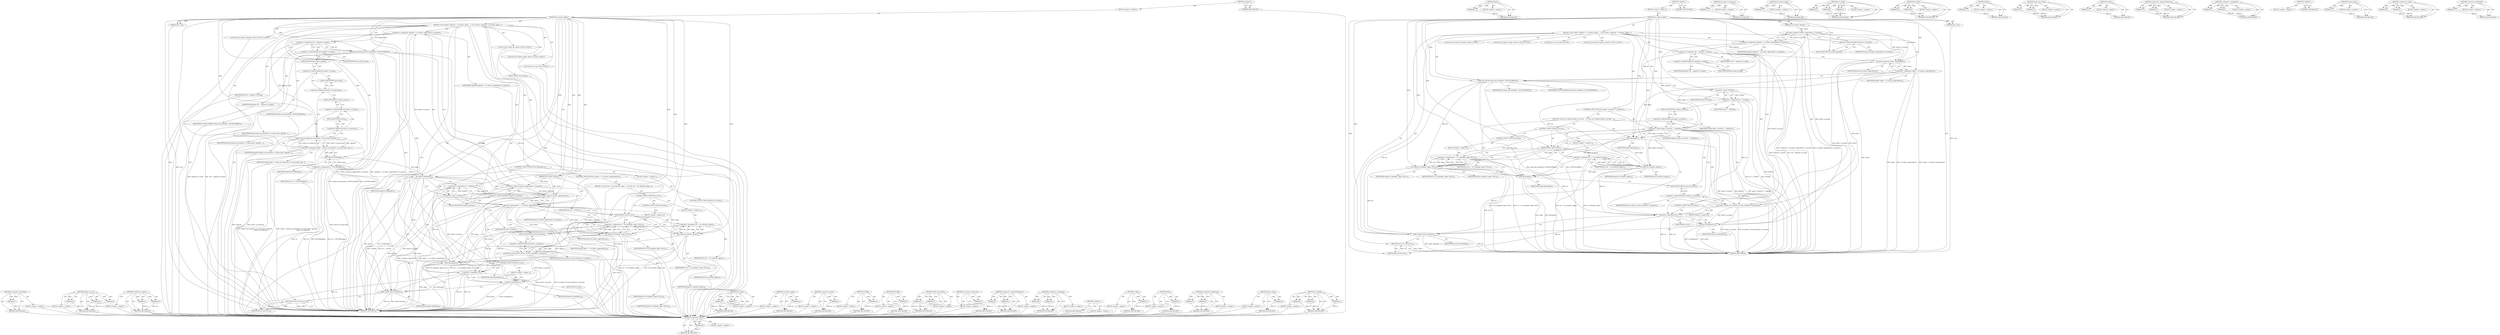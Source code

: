 digraph "vfs_unlink" {
vulnerable_121 [label=<(METHOD,&lt;operator&gt;.minus)>];
vulnerable_122 [label=<(PARAM,p1)>];
vulnerable_123 [label=<(BLOCK,&lt;empty&gt;,&lt;empty&gt;)>];
vulnerable_124 [label=<(METHOD_RETURN,ANY)>];
vulnerable_145 [label=<(METHOD,dput)>];
vulnerable_146 [label=<(PARAM,p1)>];
vulnerable_147 [label=<(BLOCK,&lt;empty&gt;,&lt;empty&gt;)>];
vulnerable_148 [label=<(METHOD_RETURN,ANY)>];
vulnerable_6 [label=<(METHOD,&lt;global&gt;)<SUB>1</SUB>>];
vulnerable_7 [label=<(BLOCK,&lt;empty&gt;,&lt;empty&gt;)<SUB>1</SUB>>];
vulnerable_8 [label=<(METHOD,ovl_remove_upper)<SUB>1</SUB>>];
vulnerable_9 [label=<(PARAM,struct dentry *dentry)<SUB>1</SUB>>];
vulnerable_10 [label=<(PARAM,bool is_dir)<SUB>1</SUB>>];
vulnerable_11 [label=<(BLOCK,{
 	struct dentry *upperdir = ovl_dentry_upper(...,{
 	struct dentry *upperdir = ovl_dentry_upper(...)<SUB>2</SUB>>];
vulnerable_12 [label="<(LOCAL,struct dentry* upperdir: dentry*)<SUB>3</SUB>>"];
vulnerable_13 [label=<(&lt;operator&gt;.assignment,*upperdir = ovl_dentry_upper(dentry-&gt;d_parent))<SUB>3</SUB>>];
vulnerable_14 [label=<(IDENTIFIER,upperdir,*upperdir = ovl_dentry_upper(dentry-&gt;d_parent))<SUB>3</SUB>>];
vulnerable_15 [label=<(ovl_dentry_upper,ovl_dentry_upper(dentry-&gt;d_parent))<SUB>3</SUB>>];
vulnerable_16 [label=<(&lt;operator&gt;.indirectFieldAccess,dentry-&gt;d_parent)<SUB>3</SUB>>];
vulnerable_17 [label=<(IDENTIFIER,dentry,ovl_dentry_upper(dentry-&gt;d_parent))<SUB>3</SUB>>];
vulnerable_18 [label=<(FIELD_IDENTIFIER,d_parent,d_parent)<SUB>3</SUB>>];
vulnerable_19 [label="<(LOCAL,struct inode* dir: inode*)<SUB>4</SUB>>"];
vulnerable_20 [label=<(&lt;operator&gt;.assignment,*dir = upperdir-&gt;d_inode)<SUB>4</SUB>>];
vulnerable_21 [label=<(IDENTIFIER,dir,*dir = upperdir-&gt;d_inode)<SUB>4</SUB>>];
vulnerable_22 [label=<(&lt;operator&gt;.indirectFieldAccess,upperdir-&gt;d_inode)<SUB>4</SUB>>];
vulnerable_23 [label=<(IDENTIFIER,upperdir,*dir = upperdir-&gt;d_inode)<SUB>4</SUB>>];
vulnerable_24 [label=<(FIELD_IDENTIFIER,d_inode,d_inode)<SUB>4</SUB>>];
vulnerable_25 [label="<(LOCAL,struct dentry* upper: dentry*)<SUB>5</SUB>>"];
vulnerable_26 [label=<(&lt;operator&gt;.assignment,*upper = ovl_dentry_upper(dentry))<SUB>5</SUB>>];
vulnerable_27 [label=<(IDENTIFIER,upper,*upper = ovl_dentry_upper(dentry))<SUB>5</SUB>>];
vulnerable_28 [label=<(ovl_dentry_upper,ovl_dentry_upper(dentry))<SUB>5</SUB>>];
vulnerable_29 [label=<(IDENTIFIER,dentry,ovl_dentry_upper(dentry))<SUB>5</SUB>>];
vulnerable_30 [label="<(LOCAL,int err: int)<SUB>6</SUB>>"];
vulnerable_31 [label=<(inode_lock_nested,inode_lock_nested(dir, I_MUTEX_PARENT))<SUB>8</SUB>>];
vulnerable_32 [label=<(IDENTIFIER,dir,inode_lock_nested(dir, I_MUTEX_PARENT))<SUB>8</SUB>>];
vulnerable_33 [label=<(IDENTIFIER,I_MUTEX_PARENT,inode_lock_nested(dir, I_MUTEX_PARENT))<SUB>8</SUB>>];
vulnerable_34 [label=<(&lt;operator&gt;.assignment,err = -ESTALE)<SUB>9</SUB>>];
vulnerable_35 [label=<(IDENTIFIER,err,err = -ESTALE)<SUB>9</SUB>>];
vulnerable_36 [label=<(&lt;operator&gt;.minus,-ESTALE)<SUB>9</SUB>>];
vulnerable_37 [label=<(IDENTIFIER,ESTALE,-ESTALE)<SUB>9</SUB>>];
vulnerable_38 [label=<(CONTROL_STRUCTURE,IF,if (upper-&gt;d_parent == upperdir))<SUB>10</SUB>>];
vulnerable_39 [label=<(&lt;operator&gt;.equals,upper-&gt;d_parent == upperdir)<SUB>10</SUB>>];
vulnerable_40 [label=<(&lt;operator&gt;.indirectFieldAccess,upper-&gt;d_parent)<SUB>10</SUB>>];
vulnerable_41 [label=<(IDENTIFIER,upper,upper-&gt;d_parent == upperdir)<SUB>10</SUB>>];
vulnerable_42 [label=<(FIELD_IDENTIFIER,d_parent,d_parent)<SUB>10</SUB>>];
vulnerable_43 [label=<(IDENTIFIER,upperdir,upper-&gt;d_parent == upperdir)<SUB>10</SUB>>];
vulnerable_44 [label=<(BLOCK,{
		/* Don't let d_delete() think it can reset ...,{
		/* Don't let d_delete() think it can reset ...)<SUB>10</SUB>>];
vulnerable_45 [label=<(dget,dget(upper))<SUB>12</SUB>>];
vulnerable_46 [label=<(IDENTIFIER,upper,dget(upper))<SUB>12</SUB>>];
vulnerable_47 [label=<(CONTROL_STRUCTURE,IF,if (is_dir))<SUB>13</SUB>>];
vulnerable_48 [label=<(IDENTIFIER,is_dir,if (is_dir))<SUB>13</SUB>>];
vulnerable_49 [label=<(BLOCK,&lt;empty&gt;,&lt;empty&gt;)<SUB>14</SUB>>];
vulnerable_50 [label=<(&lt;operator&gt;.assignment,err = vfs_rmdir(dir, upper))<SUB>14</SUB>>];
vulnerable_51 [label=<(IDENTIFIER,err,err = vfs_rmdir(dir, upper))<SUB>14</SUB>>];
vulnerable_52 [label=<(vfs_rmdir,vfs_rmdir(dir, upper))<SUB>14</SUB>>];
vulnerable_53 [label=<(IDENTIFIER,dir,vfs_rmdir(dir, upper))<SUB>14</SUB>>];
vulnerable_54 [label=<(IDENTIFIER,upper,vfs_rmdir(dir, upper))<SUB>14</SUB>>];
vulnerable_55 [label=<(CONTROL_STRUCTURE,ELSE,else)<SUB>16</SUB>>];
vulnerable_56 [label=<(BLOCK,&lt;empty&gt;,&lt;empty&gt;)<SUB>16</SUB>>];
vulnerable_57 [label=<(&lt;operator&gt;.assignment,err = vfs_unlink(dir, upper, NULL))<SUB>16</SUB>>];
vulnerable_58 [label=<(IDENTIFIER,err,err = vfs_unlink(dir, upper, NULL))<SUB>16</SUB>>];
vulnerable_59 [label=<(vfs_unlink,vfs_unlink(dir, upper, NULL))<SUB>16</SUB>>];
vulnerable_60 [label=<(IDENTIFIER,dir,vfs_unlink(dir, upper, NULL))<SUB>16</SUB>>];
vulnerable_61 [label=<(IDENTIFIER,upper,vfs_unlink(dir, upper, NULL))<SUB>16</SUB>>];
vulnerable_62 [label=<(IDENTIFIER,NULL,vfs_unlink(dir, upper, NULL))<SUB>16</SUB>>];
vulnerable_63 [label=<(dput,dput(upper))<SUB>17</SUB>>];
vulnerable_64 [label=<(IDENTIFIER,upper,dput(upper))<SUB>17</SUB>>];
vulnerable_65 [label=<(ovl_dentry_version_inc,ovl_dentry_version_inc(dentry-&gt;d_parent))<SUB>18</SUB>>];
vulnerable_66 [label=<(&lt;operator&gt;.indirectFieldAccess,dentry-&gt;d_parent)<SUB>18</SUB>>];
vulnerable_67 [label=<(IDENTIFIER,dentry,ovl_dentry_version_inc(dentry-&gt;d_parent))<SUB>18</SUB>>];
vulnerable_68 [label=<(FIELD_IDENTIFIER,d_parent,d_parent)<SUB>18</SUB>>];
vulnerable_69 [label=<(CONTROL_STRUCTURE,IF,if (!err))<SUB>27</SUB>>];
vulnerable_70 [label=<(&lt;operator&gt;.logicalNot,!err)<SUB>27</SUB>>];
vulnerable_71 [label=<(IDENTIFIER,err,!err)<SUB>27</SUB>>];
vulnerable_72 [label=<(BLOCK,&lt;empty&gt;,&lt;empty&gt;)<SUB>28</SUB>>];
vulnerable_73 [label=<(d_drop,d_drop(dentry))<SUB>28</SUB>>];
vulnerable_74 [label=<(IDENTIFIER,dentry,d_drop(dentry))<SUB>28</SUB>>];
vulnerable_75 [label=<(inode_unlock,inode_unlock(dir))<SUB>29</SUB>>];
vulnerable_76 [label=<(IDENTIFIER,dir,inode_unlock(dir))<SUB>29</SUB>>];
vulnerable_77 [label=<(RETURN,return err;,return err;)<SUB>31</SUB>>];
vulnerable_78 [label=<(IDENTIFIER,err,return err;)<SUB>31</SUB>>];
vulnerable_79 [label=<(METHOD_RETURN,int)<SUB>1</SUB>>];
vulnerable_81 [label=<(METHOD_RETURN,ANY)<SUB>1</SUB>>];
vulnerable_149 [label=<(METHOD,ovl_dentry_version_inc)>];
vulnerable_150 [label=<(PARAM,p1)>];
vulnerable_151 [label=<(BLOCK,&lt;empty&gt;,&lt;empty&gt;)>];
vulnerable_152 [label=<(METHOD_RETURN,ANY)>];
vulnerable_107 [label=<(METHOD,ovl_dentry_upper)>];
vulnerable_108 [label=<(PARAM,p1)>];
vulnerable_109 [label=<(BLOCK,&lt;empty&gt;,&lt;empty&gt;)>];
vulnerable_110 [label=<(METHOD_RETURN,ANY)>];
vulnerable_139 [label=<(METHOD,vfs_unlink)>];
vulnerable_140 [label=<(PARAM,p1)>];
vulnerable_141 [label=<(PARAM,p2)>];
vulnerable_142 [label=<(PARAM,p3)>];
vulnerable_143 [label=<(BLOCK,&lt;empty&gt;,&lt;empty&gt;)>];
vulnerable_144 [label=<(METHOD_RETURN,ANY)>];
vulnerable_134 [label=<(METHOD,vfs_rmdir)>];
vulnerable_135 [label=<(PARAM,p1)>];
vulnerable_136 [label=<(PARAM,p2)>];
vulnerable_137 [label=<(BLOCK,&lt;empty&gt;,&lt;empty&gt;)>];
vulnerable_138 [label=<(METHOD_RETURN,ANY)>];
vulnerable_130 [label=<(METHOD,dget)>];
vulnerable_131 [label=<(PARAM,p1)>];
vulnerable_132 [label=<(BLOCK,&lt;empty&gt;,&lt;empty&gt;)>];
vulnerable_133 [label=<(METHOD_RETURN,ANY)>];
vulnerable_116 [label=<(METHOD,inode_lock_nested)>];
vulnerable_117 [label=<(PARAM,p1)>];
vulnerable_118 [label=<(PARAM,p2)>];
vulnerable_119 [label=<(BLOCK,&lt;empty&gt;,&lt;empty&gt;)>];
vulnerable_120 [label=<(METHOD_RETURN,ANY)>];
vulnerable_157 [label=<(METHOD,d_drop)>];
vulnerable_158 [label=<(PARAM,p1)>];
vulnerable_159 [label=<(BLOCK,&lt;empty&gt;,&lt;empty&gt;)>];
vulnerable_160 [label=<(METHOD_RETURN,ANY)>];
vulnerable_111 [label=<(METHOD,&lt;operator&gt;.indirectFieldAccess)>];
vulnerable_112 [label=<(PARAM,p1)>];
vulnerable_113 [label=<(PARAM,p2)>];
vulnerable_114 [label=<(BLOCK,&lt;empty&gt;,&lt;empty&gt;)>];
vulnerable_115 [label=<(METHOD_RETURN,ANY)>];
vulnerable_102 [label=<(METHOD,&lt;operator&gt;.assignment)>];
vulnerable_103 [label=<(PARAM,p1)>];
vulnerable_104 [label=<(PARAM,p2)>];
vulnerable_105 [label=<(BLOCK,&lt;empty&gt;,&lt;empty&gt;)>];
vulnerable_106 [label=<(METHOD_RETURN,ANY)>];
vulnerable_96 [label=<(METHOD,&lt;global&gt;)<SUB>1</SUB>>];
vulnerable_97 [label=<(BLOCK,&lt;empty&gt;,&lt;empty&gt;)>];
vulnerable_98 [label=<(METHOD_RETURN,ANY)>];
vulnerable_161 [label=<(METHOD,inode_unlock)>];
vulnerable_162 [label=<(PARAM,p1)>];
vulnerable_163 [label=<(BLOCK,&lt;empty&gt;,&lt;empty&gt;)>];
vulnerable_164 [label=<(METHOD_RETURN,ANY)>];
vulnerable_125 [label=<(METHOD,&lt;operator&gt;.equals)>];
vulnerable_126 [label=<(PARAM,p1)>];
vulnerable_127 [label=<(PARAM,p2)>];
vulnerable_128 [label=<(BLOCK,&lt;empty&gt;,&lt;empty&gt;)>];
vulnerable_129 [label=<(METHOD_RETURN,ANY)>];
vulnerable_153 [label=<(METHOD,&lt;operator&gt;.logicalNot)>];
vulnerable_154 [label=<(PARAM,p1)>];
vulnerable_155 [label=<(BLOCK,&lt;empty&gt;,&lt;empty&gt;)>];
vulnerable_156 [label=<(METHOD_RETURN,ANY)>];
fixed_185 [label=<(METHOD,&lt;operator&gt;.logicalNot)>];
fixed_186 [label=<(PARAM,p1)>];
fixed_187 [label=<(BLOCK,&lt;empty&gt;,&lt;empty&gt;)>];
fixed_188 [label=<(METHOD_RETURN,ANY)>];
fixed_138 [label=<(METHOD,lookup_one_len)>];
fixed_139 [label=<(PARAM,p1)>];
fixed_140 [label=<(PARAM,p2)>];
fixed_141 [label=<(PARAM,p3)>];
fixed_142 [label=<(BLOCK,&lt;empty&gt;,&lt;empty&gt;)>];
fixed_143 [label=<(METHOD_RETURN,ANY)>];
fixed_161 [label=<(METHOD,&lt;operator&gt;.equals)>];
fixed_162 [label=<(PARAM,p1)>];
fixed_163 [label=<(PARAM,p2)>];
fixed_164 [label=<(BLOCK,&lt;empty&gt;,&lt;empty&gt;)>];
fixed_165 [label=<(METHOD_RETURN,ANY)>];
fixed_6 [label=<(METHOD,&lt;global&gt;)<SUB>1</SUB>>];
fixed_7 [label=<(BLOCK,&lt;empty&gt;,&lt;empty&gt;)<SUB>1</SUB>>];
fixed_8 [label=<(METHOD,ovl_remove_upper)<SUB>1</SUB>>];
fixed_9 [label=<(PARAM,struct dentry *dentry)<SUB>1</SUB>>];
fixed_10 [label=<(PARAM,bool is_dir)<SUB>1</SUB>>];
fixed_11 [label=<(BLOCK,{
 	struct dentry *upperdir = ovl_dentry_upper(...,{
 	struct dentry *upperdir = ovl_dentry_upper(...)<SUB>2</SUB>>];
fixed_12 [label="<(LOCAL,struct dentry* upperdir: dentry*)<SUB>3</SUB>>"];
fixed_13 [label=<(&lt;operator&gt;.assignment,*upperdir = ovl_dentry_upper(dentry-&gt;d_parent))<SUB>3</SUB>>];
fixed_14 [label=<(IDENTIFIER,upperdir,*upperdir = ovl_dentry_upper(dentry-&gt;d_parent))<SUB>3</SUB>>];
fixed_15 [label=<(ovl_dentry_upper,ovl_dentry_upper(dentry-&gt;d_parent))<SUB>3</SUB>>];
fixed_16 [label=<(&lt;operator&gt;.indirectFieldAccess,dentry-&gt;d_parent)<SUB>3</SUB>>];
fixed_17 [label=<(IDENTIFIER,dentry,ovl_dentry_upper(dentry-&gt;d_parent))<SUB>3</SUB>>];
fixed_18 [label=<(FIELD_IDENTIFIER,d_parent,d_parent)<SUB>3</SUB>>];
fixed_19 [label="<(LOCAL,struct inode* dir: inode*)<SUB>4</SUB>>"];
fixed_20 [label=<(&lt;operator&gt;.assignment,*dir = upperdir-&gt;d_inode)<SUB>4</SUB>>];
fixed_21 [label=<(IDENTIFIER,dir,*dir = upperdir-&gt;d_inode)<SUB>4</SUB>>];
fixed_22 [label=<(&lt;operator&gt;.indirectFieldAccess,upperdir-&gt;d_inode)<SUB>4</SUB>>];
fixed_23 [label=<(IDENTIFIER,upperdir,*dir = upperdir-&gt;d_inode)<SUB>4</SUB>>];
fixed_24 [label=<(FIELD_IDENTIFIER,d_inode,d_inode)<SUB>4</SUB>>];
fixed_25 [label="<(LOCAL,struct dentry* upper: dentry*)<SUB>5</SUB>>"];
fixed_26 [label="<(LOCAL,int err: int)<SUB>6</SUB>>"];
fixed_27 [label=<(inode_lock_nested,inode_lock_nested(dir, I_MUTEX_PARENT))<SUB>8</SUB>>];
fixed_28 [label=<(IDENTIFIER,dir,inode_lock_nested(dir, I_MUTEX_PARENT))<SUB>8</SUB>>];
fixed_29 [label=<(IDENTIFIER,I_MUTEX_PARENT,inode_lock_nested(dir, I_MUTEX_PARENT))<SUB>8</SUB>>];
fixed_30 [label=<(&lt;operator&gt;.assignment,upper = lookup_one_len(dentry-&gt;d_name.name, upp...)<SUB>9</SUB>>];
fixed_31 [label=<(IDENTIFIER,upper,upper = lookup_one_len(dentry-&gt;d_name.name, upp...)<SUB>9</SUB>>];
fixed_32 [label=<(lookup_one_len,lookup_one_len(dentry-&gt;d_name.name, upperdir,
	...)<SUB>9</SUB>>];
fixed_33 [label=<(&lt;operator&gt;.fieldAccess,dentry-&gt;d_name.name)<SUB>9</SUB>>];
fixed_34 [label=<(&lt;operator&gt;.indirectFieldAccess,dentry-&gt;d_name)<SUB>9</SUB>>];
fixed_35 [label=<(IDENTIFIER,dentry,lookup_one_len(dentry-&gt;d_name.name, upperdir,
	...)<SUB>9</SUB>>];
fixed_36 [label=<(FIELD_IDENTIFIER,d_name,d_name)<SUB>9</SUB>>];
fixed_37 [label=<(FIELD_IDENTIFIER,name,name)<SUB>9</SUB>>];
fixed_38 [label=<(IDENTIFIER,upperdir,lookup_one_len(dentry-&gt;d_name.name, upperdir,
	...)<SUB>9</SUB>>];
fixed_39 [label=<(&lt;operator&gt;.fieldAccess,dentry-&gt;d_name.len)<SUB>10</SUB>>];
fixed_40 [label=<(&lt;operator&gt;.indirectFieldAccess,dentry-&gt;d_name)<SUB>10</SUB>>];
fixed_41 [label=<(IDENTIFIER,dentry,lookup_one_len(dentry-&gt;d_name.name, upperdir,
	...)<SUB>10</SUB>>];
fixed_42 [label=<(FIELD_IDENTIFIER,d_name,d_name)<SUB>10</SUB>>];
fixed_43 [label=<(FIELD_IDENTIFIER,len,len)<SUB>10</SUB>>];
fixed_44 [label=<(&lt;operator&gt;.assignment,err = PTR_ERR(upper))<SUB>11</SUB>>];
fixed_45 [label=<(IDENTIFIER,err,err = PTR_ERR(upper))<SUB>11</SUB>>];
fixed_46 [label=<(PTR_ERR,PTR_ERR(upper))<SUB>11</SUB>>];
fixed_47 [label=<(IDENTIFIER,upper,PTR_ERR(upper))<SUB>11</SUB>>];
fixed_48 [label=<(CONTROL_STRUCTURE,IF,if (IS_ERR(upper)))<SUB>12</SUB>>];
fixed_49 [label=<(IS_ERR,IS_ERR(upper))<SUB>12</SUB>>];
fixed_50 [label=<(IDENTIFIER,upper,IS_ERR(upper))<SUB>12</SUB>>];
fixed_51 [label=<(BLOCK,&lt;empty&gt;,&lt;empty&gt;)<SUB>13</SUB>>];
fixed_52 [label=<(CONTROL_STRUCTURE,GOTO,goto out_unlock;)<SUB>13</SUB>>];
fixed_53 [label=<(&lt;operator&gt;.assignment,err = -ESTALE)<SUB>15</SUB>>];
fixed_54 [label=<(IDENTIFIER,err,err = -ESTALE)<SUB>15</SUB>>];
fixed_55 [label=<(&lt;operator&gt;.minus,-ESTALE)<SUB>15</SUB>>];
fixed_56 [label=<(IDENTIFIER,ESTALE,-ESTALE)<SUB>15</SUB>>];
fixed_57 [label=<(CONTROL_STRUCTURE,IF,if (upper == ovl_dentry_upper(dentry)))<SUB>16</SUB>>];
fixed_58 [label=<(&lt;operator&gt;.equals,upper == ovl_dentry_upper(dentry))<SUB>16</SUB>>];
fixed_59 [label=<(IDENTIFIER,upper,upper == ovl_dentry_upper(dentry))<SUB>16</SUB>>];
fixed_60 [label=<(ovl_dentry_upper,ovl_dentry_upper(dentry))<SUB>16</SUB>>];
fixed_61 [label=<(IDENTIFIER,dentry,ovl_dentry_upper(dentry))<SUB>16</SUB>>];
fixed_62 [label=<(BLOCK,{
 		if (is_dir)
 			err = vfs_rmdir(dir, upper...,{
 		if (is_dir)
 			err = vfs_rmdir(dir, upper...)<SUB>16</SUB>>];
fixed_63 [label=<(CONTROL_STRUCTURE,IF,if (is_dir))<SUB>17</SUB>>];
fixed_64 [label=<(IDENTIFIER,is_dir,if (is_dir))<SUB>17</SUB>>];
fixed_65 [label=<(BLOCK,&lt;empty&gt;,&lt;empty&gt;)<SUB>18</SUB>>];
fixed_66 [label=<(&lt;operator&gt;.assignment,err = vfs_rmdir(dir, upper))<SUB>18</SUB>>];
fixed_67 [label=<(IDENTIFIER,err,err = vfs_rmdir(dir, upper))<SUB>18</SUB>>];
fixed_68 [label=<(vfs_rmdir,vfs_rmdir(dir, upper))<SUB>18</SUB>>];
fixed_69 [label=<(IDENTIFIER,dir,vfs_rmdir(dir, upper))<SUB>18</SUB>>];
fixed_70 [label=<(IDENTIFIER,upper,vfs_rmdir(dir, upper))<SUB>18</SUB>>];
fixed_71 [label=<(CONTROL_STRUCTURE,ELSE,else)<SUB>20</SUB>>];
fixed_72 [label=<(BLOCK,&lt;empty&gt;,&lt;empty&gt;)<SUB>20</SUB>>];
fixed_73 [label=<(&lt;operator&gt;.assignment,err = vfs_unlink(dir, upper, NULL))<SUB>20</SUB>>];
fixed_74 [label=<(IDENTIFIER,err,err = vfs_unlink(dir, upper, NULL))<SUB>20</SUB>>];
fixed_75 [label=<(vfs_unlink,vfs_unlink(dir, upper, NULL))<SUB>20</SUB>>];
fixed_76 [label=<(IDENTIFIER,dir,vfs_unlink(dir, upper, NULL))<SUB>20</SUB>>];
fixed_77 [label=<(IDENTIFIER,upper,vfs_unlink(dir, upper, NULL))<SUB>20</SUB>>];
fixed_78 [label=<(IDENTIFIER,NULL,vfs_unlink(dir, upper, NULL))<SUB>20</SUB>>];
fixed_79 [label=<(ovl_dentry_version_inc,ovl_dentry_version_inc(dentry-&gt;d_parent))<SUB>21</SUB>>];
fixed_80 [label=<(&lt;operator&gt;.indirectFieldAccess,dentry-&gt;d_parent)<SUB>21</SUB>>];
fixed_81 [label=<(IDENTIFIER,dentry,ovl_dentry_version_inc(dentry-&gt;d_parent))<SUB>21</SUB>>];
fixed_82 [label=<(FIELD_IDENTIFIER,d_parent,d_parent)<SUB>21</SUB>>];
fixed_83 [label=<(dput,dput(upper))<SUB>23</SUB>>];
fixed_84 [label=<(IDENTIFIER,upper,dput(upper))<SUB>23</SUB>>];
fixed_85 [label=<(CONTROL_STRUCTURE,IF,if (!err))<SUB>31</SUB>>];
fixed_86 [label=<(&lt;operator&gt;.logicalNot,!err)<SUB>31</SUB>>];
fixed_87 [label=<(IDENTIFIER,err,!err)<SUB>31</SUB>>];
fixed_88 [label=<(BLOCK,&lt;empty&gt;,&lt;empty&gt;)<SUB>32</SUB>>];
fixed_89 [label=<(d_drop,d_drop(dentry))<SUB>32</SUB>>];
fixed_90 [label=<(IDENTIFIER,dentry,d_drop(dentry))<SUB>32</SUB>>];
fixed_91 [label=<(JUMP_TARGET,out_unlock)<SUB>33</SUB>>];
fixed_92 [label=<(inode_unlock,inode_unlock(dir))<SUB>34</SUB>>];
fixed_93 [label=<(IDENTIFIER,dir,inode_unlock(dir))<SUB>34</SUB>>];
fixed_94 [label=<(RETURN,return err;,return err;)<SUB>36</SUB>>];
fixed_95 [label=<(IDENTIFIER,err,return err;)<SUB>36</SUB>>];
fixed_96 [label=<(METHOD_RETURN,int)<SUB>1</SUB>>];
fixed_98 [label=<(METHOD_RETURN,ANY)<SUB>1</SUB>>];
fixed_166 [label=<(METHOD,vfs_rmdir)>];
fixed_167 [label=<(PARAM,p1)>];
fixed_168 [label=<(PARAM,p2)>];
fixed_169 [label=<(BLOCK,&lt;empty&gt;,&lt;empty&gt;)>];
fixed_170 [label=<(METHOD_RETURN,ANY)>];
fixed_124 [label=<(METHOD,ovl_dentry_upper)>];
fixed_125 [label=<(PARAM,p1)>];
fixed_126 [label=<(BLOCK,&lt;empty&gt;,&lt;empty&gt;)>];
fixed_127 [label=<(METHOD_RETURN,ANY)>];
fixed_157 [label=<(METHOD,&lt;operator&gt;.minus)>];
fixed_158 [label=<(PARAM,p1)>];
fixed_159 [label=<(BLOCK,&lt;empty&gt;,&lt;empty&gt;)>];
fixed_160 [label=<(METHOD_RETURN,ANY)>];
fixed_153 [label=<(METHOD,IS_ERR)>];
fixed_154 [label=<(PARAM,p1)>];
fixed_155 [label=<(BLOCK,&lt;empty&gt;,&lt;empty&gt;)>];
fixed_156 [label=<(METHOD_RETURN,ANY)>];
fixed_149 [label=<(METHOD,PTR_ERR)>];
fixed_150 [label=<(PARAM,p1)>];
fixed_151 [label=<(BLOCK,&lt;empty&gt;,&lt;empty&gt;)>];
fixed_152 [label=<(METHOD_RETURN,ANY)>];
fixed_133 [label=<(METHOD,inode_lock_nested)>];
fixed_134 [label=<(PARAM,p1)>];
fixed_135 [label=<(PARAM,p2)>];
fixed_136 [label=<(BLOCK,&lt;empty&gt;,&lt;empty&gt;)>];
fixed_137 [label=<(METHOD_RETURN,ANY)>];
fixed_177 [label=<(METHOD,ovl_dentry_version_inc)>];
fixed_178 [label=<(PARAM,p1)>];
fixed_179 [label=<(BLOCK,&lt;empty&gt;,&lt;empty&gt;)>];
fixed_180 [label=<(METHOD_RETURN,ANY)>];
fixed_128 [label=<(METHOD,&lt;operator&gt;.indirectFieldAccess)>];
fixed_129 [label=<(PARAM,p1)>];
fixed_130 [label=<(PARAM,p2)>];
fixed_131 [label=<(BLOCK,&lt;empty&gt;,&lt;empty&gt;)>];
fixed_132 [label=<(METHOD_RETURN,ANY)>];
fixed_119 [label=<(METHOD,&lt;operator&gt;.assignment)>];
fixed_120 [label=<(PARAM,p1)>];
fixed_121 [label=<(PARAM,p2)>];
fixed_122 [label=<(BLOCK,&lt;empty&gt;,&lt;empty&gt;)>];
fixed_123 [label=<(METHOD_RETURN,ANY)>];
fixed_113 [label=<(METHOD,&lt;global&gt;)<SUB>1</SUB>>];
fixed_114 [label=<(BLOCK,&lt;empty&gt;,&lt;empty&gt;)>];
fixed_115 [label=<(METHOD_RETURN,ANY)>];
fixed_189 [label=<(METHOD,d_drop)>];
fixed_190 [label=<(PARAM,p1)>];
fixed_191 [label=<(BLOCK,&lt;empty&gt;,&lt;empty&gt;)>];
fixed_192 [label=<(METHOD_RETURN,ANY)>];
fixed_181 [label=<(METHOD,dput)>];
fixed_182 [label=<(PARAM,p1)>];
fixed_183 [label=<(BLOCK,&lt;empty&gt;,&lt;empty&gt;)>];
fixed_184 [label=<(METHOD_RETURN,ANY)>];
fixed_144 [label=<(METHOD,&lt;operator&gt;.fieldAccess)>];
fixed_145 [label=<(PARAM,p1)>];
fixed_146 [label=<(PARAM,p2)>];
fixed_147 [label=<(BLOCK,&lt;empty&gt;,&lt;empty&gt;)>];
fixed_148 [label=<(METHOD_RETURN,ANY)>];
fixed_193 [label=<(METHOD,inode_unlock)>];
fixed_194 [label=<(PARAM,p1)>];
fixed_195 [label=<(BLOCK,&lt;empty&gt;,&lt;empty&gt;)>];
fixed_196 [label=<(METHOD_RETURN,ANY)>];
fixed_171 [label=<(METHOD,vfs_unlink)>];
fixed_172 [label=<(PARAM,p1)>];
fixed_173 [label=<(PARAM,p2)>];
fixed_174 [label=<(PARAM,p3)>];
fixed_175 [label=<(BLOCK,&lt;empty&gt;,&lt;empty&gt;)>];
fixed_176 [label=<(METHOD_RETURN,ANY)>];
vulnerable_121 -> vulnerable_122  [key=0, label="AST: "];
vulnerable_121 -> vulnerable_122  [key=1, label="DDG: "];
vulnerable_121 -> vulnerable_123  [key=0, label="AST: "];
vulnerable_121 -> vulnerable_124  [key=0, label="AST: "];
vulnerable_121 -> vulnerable_124  [key=1, label="CFG: "];
vulnerable_122 -> vulnerable_124  [key=0, label="DDG: p1"];
vulnerable_145 -> vulnerable_146  [key=0, label="AST: "];
vulnerable_145 -> vulnerable_146  [key=1, label="DDG: "];
vulnerable_145 -> vulnerable_147  [key=0, label="AST: "];
vulnerable_145 -> vulnerable_148  [key=0, label="AST: "];
vulnerable_145 -> vulnerable_148  [key=1, label="CFG: "];
vulnerable_146 -> vulnerable_148  [key=0, label="DDG: p1"];
vulnerable_6 -> vulnerable_7  [key=0, label="AST: "];
vulnerable_6 -> vulnerable_81  [key=0, label="AST: "];
vulnerable_6 -> vulnerable_81  [key=1, label="CFG: "];
vulnerable_7 -> vulnerable_8  [key=0, label="AST: "];
vulnerable_8 -> vulnerable_9  [key=0, label="AST: "];
vulnerable_8 -> vulnerable_9  [key=1, label="DDG: "];
vulnerable_8 -> vulnerable_10  [key=0, label="AST: "];
vulnerable_8 -> vulnerable_10  [key=1, label="DDG: "];
vulnerable_8 -> vulnerable_11  [key=0, label="AST: "];
vulnerable_8 -> vulnerable_79  [key=0, label="AST: "];
vulnerable_8 -> vulnerable_18  [key=0, label="CFG: "];
vulnerable_8 -> vulnerable_31  [key=0, label="DDG: "];
vulnerable_8 -> vulnerable_75  [key=0, label="DDG: "];
vulnerable_8 -> vulnerable_78  [key=0, label="DDG: "];
vulnerable_8 -> vulnerable_28  [key=0, label="DDG: "];
vulnerable_8 -> vulnerable_36  [key=0, label="DDG: "];
vulnerable_8 -> vulnerable_39  [key=0, label="DDG: "];
vulnerable_8 -> vulnerable_70  [key=0, label="DDG: "];
vulnerable_8 -> vulnerable_45  [key=0, label="DDG: "];
vulnerable_8 -> vulnerable_48  [key=0, label="DDG: "];
vulnerable_8 -> vulnerable_63  [key=0, label="DDG: "];
vulnerable_8 -> vulnerable_73  [key=0, label="DDG: "];
vulnerable_8 -> vulnerable_52  [key=0, label="DDG: "];
vulnerable_8 -> vulnerable_59  [key=0, label="DDG: "];
vulnerable_9 -> vulnerable_15  [key=0, label="DDG: dentry"];
vulnerable_9 -> vulnerable_28  [key=0, label="DDG: dentry"];
vulnerable_10 -> vulnerable_79  [key=0, label="DDG: is_dir"];
vulnerable_11 -> vulnerable_12  [key=0, label="AST: "];
vulnerable_11 -> vulnerable_13  [key=0, label="AST: "];
vulnerable_11 -> vulnerable_19  [key=0, label="AST: "];
vulnerable_11 -> vulnerable_20  [key=0, label="AST: "];
vulnerable_11 -> vulnerable_25  [key=0, label="AST: "];
vulnerable_11 -> vulnerable_26  [key=0, label="AST: "];
vulnerable_11 -> vulnerable_30  [key=0, label="AST: "];
vulnerable_11 -> vulnerable_31  [key=0, label="AST: "];
vulnerable_11 -> vulnerable_34  [key=0, label="AST: "];
vulnerable_11 -> vulnerable_38  [key=0, label="AST: "];
vulnerable_11 -> vulnerable_69  [key=0, label="AST: "];
vulnerable_11 -> vulnerable_75  [key=0, label="AST: "];
vulnerable_11 -> vulnerable_77  [key=0, label="AST: "];
vulnerable_13 -> vulnerable_14  [key=0, label="AST: "];
vulnerable_13 -> vulnerable_15  [key=0, label="AST: "];
vulnerable_13 -> vulnerable_24  [key=0, label="CFG: "];
vulnerable_13 -> vulnerable_79  [key=0, label="DDG: ovl_dentry_upper(dentry-&gt;d_parent)"];
vulnerable_13 -> vulnerable_79  [key=1, label="DDG: *upperdir = ovl_dentry_upper(dentry-&gt;d_parent)"];
vulnerable_13 -> vulnerable_20  [key=0, label="DDG: upperdir"];
vulnerable_13 -> vulnerable_39  [key=0, label="DDG: upperdir"];
vulnerable_15 -> vulnerable_16  [key=0, label="AST: "];
vulnerable_15 -> vulnerable_13  [key=0, label="CFG: "];
vulnerable_15 -> vulnerable_13  [key=1, label="DDG: dentry-&gt;d_parent"];
vulnerable_15 -> vulnerable_79  [key=0, label="DDG: dentry-&gt;d_parent"];
vulnerable_15 -> vulnerable_28  [key=0, label="DDG: dentry-&gt;d_parent"];
vulnerable_15 -> vulnerable_65  [key=0, label="DDG: dentry-&gt;d_parent"];
vulnerable_15 -> vulnerable_73  [key=0, label="DDG: dentry-&gt;d_parent"];
vulnerable_16 -> vulnerable_17  [key=0, label="AST: "];
vulnerable_16 -> vulnerable_18  [key=0, label="AST: "];
vulnerable_16 -> vulnerable_15  [key=0, label="CFG: "];
vulnerable_18 -> vulnerable_16  [key=0, label="CFG: "];
vulnerable_20 -> vulnerable_21  [key=0, label="AST: "];
vulnerable_20 -> vulnerable_22  [key=0, label="AST: "];
vulnerable_20 -> vulnerable_28  [key=0, label="CFG: "];
vulnerable_20 -> vulnerable_79  [key=0, label="DDG: upperdir-&gt;d_inode"];
vulnerable_20 -> vulnerable_79  [key=1, label="DDG: *dir = upperdir-&gt;d_inode"];
vulnerable_20 -> vulnerable_31  [key=0, label="DDG: dir"];
vulnerable_22 -> vulnerable_23  [key=0, label="AST: "];
vulnerable_22 -> vulnerable_24  [key=0, label="AST: "];
vulnerable_22 -> vulnerable_20  [key=0, label="CFG: "];
vulnerable_24 -> vulnerable_22  [key=0, label="CFG: "];
vulnerable_26 -> vulnerable_27  [key=0, label="AST: "];
vulnerable_26 -> vulnerable_28  [key=0, label="AST: "];
vulnerable_26 -> vulnerable_31  [key=0, label="CFG: "];
vulnerable_26 -> vulnerable_79  [key=0, label="DDG: upper"];
vulnerable_26 -> vulnerable_79  [key=1, label="DDG: ovl_dentry_upper(dentry)"];
vulnerable_26 -> vulnerable_79  [key=2, label="DDG: *upper = ovl_dentry_upper(dentry)"];
vulnerable_26 -> vulnerable_39  [key=0, label="DDG: upper"];
vulnerable_26 -> vulnerable_45  [key=0, label="DDG: upper"];
vulnerable_28 -> vulnerable_29  [key=0, label="AST: "];
vulnerable_28 -> vulnerable_26  [key=0, label="CFG: "];
vulnerable_28 -> vulnerable_26  [key=1, label="DDG: dentry"];
vulnerable_28 -> vulnerable_79  [key=0, label="DDG: dentry"];
vulnerable_28 -> vulnerable_65  [key=0, label="DDG: dentry"];
vulnerable_28 -> vulnerable_73  [key=0, label="DDG: dentry"];
vulnerable_31 -> vulnerable_32  [key=0, label="AST: "];
vulnerable_31 -> vulnerable_33  [key=0, label="AST: "];
vulnerable_31 -> vulnerable_36  [key=0, label="CFG: "];
vulnerable_31 -> vulnerable_79  [key=0, label="DDG: inode_lock_nested(dir, I_MUTEX_PARENT)"];
vulnerable_31 -> vulnerable_79  [key=1, label="DDG: I_MUTEX_PARENT"];
vulnerable_31 -> vulnerable_75  [key=0, label="DDG: dir"];
vulnerable_31 -> vulnerable_52  [key=0, label="DDG: dir"];
vulnerable_31 -> vulnerable_59  [key=0, label="DDG: dir"];
vulnerable_34 -> vulnerable_35  [key=0, label="AST: "];
vulnerable_34 -> vulnerable_36  [key=0, label="AST: "];
vulnerable_34 -> vulnerable_42  [key=0, label="CFG: "];
vulnerable_34 -> vulnerable_79  [key=0, label="DDG: -ESTALE"];
vulnerable_34 -> vulnerable_79  [key=1, label="DDG: err = -ESTALE"];
vulnerable_34 -> vulnerable_70  [key=0, label="DDG: err"];
vulnerable_36 -> vulnerable_37  [key=0, label="AST: "];
vulnerable_36 -> vulnerable_34  [key=0, label="CFG: "];
vulnerable_36 -> vulnerable_34  [key=1, label="DDG: ESTALE"];
vulnerable_36 -> vulnerable_79  [key=0, label="DDG: ESTALE"];
vulnerable_38 -> vulnerable_39  [key=0, label="AST: "];
vulnerable_38 -> vulnerable_44  [key=0, label="AST: "];
vulnerable_39 -> vulnerable_40  [key=0, label="AST: "];
vulnerable_39 -> vulnerable_43  [key=0, label="AST: "];
vulnerable_39 -> vulnerable_45  [key=0, label="CFG: "];
vulnerable_39 -> vulnerable_45  [key=1, label="DDG: upper-&gt;d_parent"];
vulnerable_39 -> vulnerable_45  [key=2, label="CDG: "];
vulnerable_39 -> vulnerable_70  [key=0, label="CFG: "];
vulnerable_39 -> vulnerable_79  [key=0, label="DDG: upper-&gt;d_parent"];
vulnerable_39 -> vulnerable_79  [key=1, label="DDG: upperdir"];
vulnerable_39 -> vulnerable_79  [key=2, label="DDG: upper-&gt;d_parent == upperdir"];
vulnerable_39 -> vulnerable_63  [key=0, label="DDG: upper-&gt;d_parent"];
vulnerable_39 -> vulnerable_63  [key=1, label="CDG: "];
vulnerable_39 -> vulnerable_52  [key=0, label="DDG: upper-&gt;d_parent"];
vulnerable_39 -> vulnerable_59  [key=0, label="DDG: upper-&gt;d_parent"];
vulnerable_39 -> vulnerable_48  [key=0, label="CDG: "];
vulnerable_39 -> vulnerable_68  [key=0, label="CDG: "];
vulnerable_39 -> vulnerable_65  [key=0, label="CDG: "];
vulnerable_39 -> vulnerable_66  [key=0, label="CDG: "];
vulnerable_40 -> vulnerable_41  [key=0, label="AST: "];
vulnerable_40 -> vulnerable_42  [key=0, label="AST: "];
vulnerable_40 -> vulnerable_39  [key=0, label="CFG: "];
vulnerable_42 -> vulnerable_40  [key=0, label="CFG: "];
vulnerable_44 -> vulnerable_45  [key=0, label="AST: "];
vulnerable_44 -> vulnerable_47  [key=0, label="AST: "];
vulnerable_44 -> vulnerable_63  [key=0, label="AST: "];
vulnerable_44 -> vulnerable_65  [key=0, label="AST: "];
vulnerable_45 -> vulnerable_46  [key=0, label="AST: "];
vulnerable_45 -> vulnerable_48  [key=0, label="CFG: "];
vulnerable_45 -> vulnerable_79  [key=0, label="DDG: dget(upper)"];
vulnerable_45 -> vulnerable_52  [key=0, label="DDG: upper"];
vulnerable_45 -> vulnerable_59  [key=0, label="DDG: upper"];
vulnerable_47 -> vulnerable_48  [key=0, label="AST: "];
vulnerable_47 -> vulnerable_49  [key=0, label="AST: "];
vulnerable_47 -> vulnerable_55  [key=0, label="AST: "];
vulnerable_48 -> vulnerable_52  [key=0, label="CFG: "];
vulnerable_48 -> vulnerable_52  [key=1, label="CDG: "];
vulnerable_48 -> vulnerable_59  [key=0, label="CFG: "];
vulnerable_48 -> vulnerable_59  [key=1, label="CDG: "];
vulnerable_48 -> vulnerable_50  [key=0, label="CDG: "];
vulnerable_48 -> vulnerable_57  [key=0, label="CDG: "];
vulnerable_49 -> vulnerable_50  [key=0, label="AST: "];
vulnerable_50 -> vulnerable_51  [key=0, label="AST: "];
vulnerable_50 -> vulnerable_52  [key=0, label="AST: "];
vulnerable_50 -> vulnerable_63  [key=0, label="CFG: "];
vulnerable_50 -> vulnerable_79  [key=0, label="DDG: vfs_rmdir(dir, upper)"];
vulnerable_50 -> vulnerable_79  [key=1, label="DDG: err = vfs_rmdir(dir, upper)"];
vulnerable_50 -> vulnerable_70  [key=0, label="DDG: err"];
vulnerable_52 -> vulnerable_53  [key=0, label="AST: "];
vulnerable_52 -> vulnerable_54  [key=0, label="AST: "];
vulnerable_52 -> vulnerable_50  [key=0, label="CFG: "];
vulnerable_52 -> vulnerable_50  [key=1, label="DDG: dir"];
vulnerable_52 -> vulnerable_50  [key=2, label="DDG: upper"];
vulnerable_52 -> vulnerable_75  [key=0, label="DDG: dir"];
vulnerable_52 -> vulnerable_63  [key=0, label="DDG: upper"];
vulnerable_55 -> vulnerable_56  [key=0, label="AST: "];
vulnerable_56 -> vulnerable_57  [key=0, label="AST: "];
vulnerable_57 -> vulnerable_58  [key=0, label="AST: "];
vulnerable_57 -> vulnerable_59  [key=0, label="AST: "];
vulnerable_57 -> vulnerable_63  [key=0, label="CFG: "];
vulnerable_57 -> vulnerable_79  [key=0, label="DDG: vfs_unlink(dir, upper, NULL)"];
vulnerable_57 -> vulnerable_79  [key=1, label="DDG: err = vfs_unlink(dir, upper, NULL)"];
vulnerable_57 -> vulnerable_70  [key=0, label="DDG: err"];
vulnerable_59 -> vulnerable_60  [key=0, label="AST: "];
vulnerable_59 -> vulnerable_61  [key=0, label="AST: "];
vulnerable_59 -> vulnerable_62  [key=0, label="AST: "];
vulnerable_59 -> vulnerable_57  [key=0, label="CFG: "];
vulnerable_59 -> vulnerable_57  [key=1, label="DDG: dir"];
vulnerable_59 -> vulnerable_57  [key=2, label="DDG: upper"];
vulnerable_59 -> vulnerable_57  [key=3, label="DDG: NULL"];
vulnerable_59 -> vulnerable_79  [key=0, label="DDG: NULL"];
vulnerable_59 -> vulnerable_75  [key=0, label="DDG: dir"];
vulnerable_59 -> vulnerable_63  [key=0, label="DDG: upper"];
vulnerable_63 -> vulnerable_64  [key=0, label="AST: "];
vulnerable_63 -> vulnerable_68  [key=0, label="CFG: "];
vulnerable_63 -> vulnerable_79  [key=0, label="DDG: upper"];
vulnerable_63 -> vulnerable_79  [key=1, label="DDG: dput(upper)"];
vulnerable_65 -> vulnerable_66  [key=0, label="AST: "];
vulnerable_65 -> vulnerable_70  [key=0, label="CFG: "];
vulnerable_65 -> vulnerable_79  [key=0, label="DDG: dentry-&gt;d_parent"];
vulnerable_65 -> vulnerable_79  [key=1, label="DDG: ovl_dentry_version_inc(dentry-&gt;d_parent)"];
vulnerable_65 -> vulnerable_73  [key=0, label="DDG: dentry-&gt;d_parent"];
vulnerable_66 -> vulnerable_67  [key=0, label="AST: "];
vulnerable_66 -> vulnerable_68  [key=0, label="AST: "];
vulnerable_66 -> vulnerable_65  [key=0, label="CFG: "];
vulnerable_68 -> vulnerable_66  [key=0, label="CFG: "];
vulnerable_69 -> vulnerable_70  [key=0, label="AST: "];
vulnerable_69 -> vulnerable_72  [key=0, label="AST: "];
vulnerable_70 -> vulnerable_71  [key=0, label="AST: "];
vulnerable_70 -> vulnerable_73  [key=0, label="CFG: "];
vulnerable_70 -> vulnerable_73  [key=1, label="CDG: "];
vulnerable_70 -> vulnerable_75  [key=0, label="CFG: "];
vulnerable_70 -> vulnerable_79  [key=0, label="DDG: err"];
vulnerable_70 -> vulnerable_79  [key=1, label="DDG: !err"];
vulnerable_70 -> vulnerable_78  [key=0, label="DDG: err"];
vulnerable_72 -> vulnerable_73  [key=0, label="AST: "];
vulnerable_73 -> vulnerable_74  [key=0, label="AST: "];
vulnerable_73 -> vulnerable_75  [key=0, label="CFG: "];
vulnerable_73 -> vulnerable_79  [key=0, label="DDG: dentry"];
vulnerable_73 -> vulnerable_79  [key=1, label="DDG: d_drop(dentry)"];
vulnerable_75 -> vulnerable_76  [key=0, label="AST: "];
vulnerable_75 -> vulnerable_77  [key=0, label="CFG: "];
vulnerable_75 -> vulnerable_79  [key=0, label="DDG: dir"];
vulnerable_75 -> vulnerable_79  [key=1, label="DDG: inode_unlock(dir)"];
vulnerable_77 -> vulnerable_78  [key=0, label="AST: "];
vulnerable_77 -> vulnerable_79  [key=0, label="CFG: "];
vulnerable_77 -> vulnerable_79  [key=1, label="DDG: &lt;RET&gt;"];
vulnerable_78 -> vulnerable_77  [key=0, label="DDG: err"];
vulnerable_149 -> vulnerable_150  [key=0, label="AST: "];
vulnerable_149 -> vulnerable_150  [key=1, label="DDG: "];
vulnerable_149 -> vulnerable_151  [key=0, label="AST: "];
vulnerable_149 -> vulnerable_152  [key=0, label="AST: "];
vulnerable_149 -> vulnerable_152  [key=1, label="CFG: "];
vulnerable_150 -> vulnerable_152  [key=0, label="DDG: p1"];
vulnerable_107 -> vulnerable_108  [key=0, label="AST: "];
vulnerable_107 -> vulnerable_108  [key=1, label="DDG: "];
vulnerable_107 -> vulnerable_109  [key=0, label="AST: "];
vulnerable_107 -> vulnerable_110  [key=0, label="AST: "];
vulnerable_107 -> vulnerable_110  [key=1, label="CFG: "];
vulnerable_108 -> vulnerable_110  [key=0, label="DDG: p1"];
vulnerable_139 -> vulnerable_140  [key=0, label="AST: "];
vulnerable_139 -> vulnerable_140  [key=1, label="DDG: "];
vulnerable_139 -> vulnerable_143  [key=0, label="AST: "];
vulnerable_139 -> vulnerable_141  [key=0, label="AST: "];
vulnerable_139 -> vulnerable_141  [key=1, label="DDG: "];
vulnerable_139 -> vulnerable_144  [key=0, label="AST: "];
vulnerable_139 -> vulnerable_144  [key=1, label="CFG: "];
vulnerable_139 -> vulnerable_142  [key=0, label="AST: "];
vulnerable_139 -> vulnerable_142  [key=1, label="DDG: "];
vulnerable_140 -> vulnerable_144  [key=0, label="DDG: p1"];
vulnerable_141 -> vulnerable_144  [key=0, label="DDG: p2"];
vulnerable_142 -> vulnerable_144  [key=0, label="DDG: p3"];
vulnerable_134 -> vulnerable_135  [key=0, label="AST: "];
vulnerable_134 -> vulnerable_135  [key=1, label="DDG: "];
vulnerable_134 -> vulnerable_137  [key=0, label="AST: "];
vulnerable_134 -> vulnerable_136  [key=0, label="AST: "];
vulnerable_134 -> vulnerable_136  [key=1, label="DDG: "];
vulnerable_134 -> vulnerable_138  [key=0, label="AST: "];
vulnerable_134 -> vulnerable_138  [key=1, label="CFG: "];
vulnerable_135 -> vulnerable_138  [key=0, label="DDG: p1"];
vulnerable_136 -> vulnerable_138  [key=0, label="DDG: p2"];
vulnerable_130 -> vulnerable_131  [key=0, label="AST: "];
vulnerable_130 -> vulnerable_131  [key=1, label="DDG: "];
vulnerable_130 -> vulnerable_132  [key=0, label="AST: "];
vulnerable_130 -> vulnerable_133  [key=0, label="AST: "];
vulnerable_130 -> vulnerable_133  [key=1, label="CFG: "];
vulnerable_131 -> vulnerable_133  [key=0, label="DDG: p1"];
vulnerable_116 -> vulnerable_117  [key=0, label="AST: "];
vulnerable_116 -> vulnerable_117  [key=1, label="DDG: "];
vulnerable_116 -> vulnerable_119  [key=0, label="AST: "];
vulnerable_116 -> vulnerable_118  [key=0, label="AST: "];
vulnerable_116 -> vulnerable_118  [key=1, label="DDG: "];
vulnerable_116 -> vulnerable_120  [key=0, label="AST: "];
vulnerable_116 -> vulnerable_120  [key=1, label="CFG: "];
vulnerable_117 -> vulnerable_120  [key=0, label="DDG: p1"];
vulnerable_118 -> vulnerable_120  [key=0, label="DDG: p2"];
vulnerable_157 -> vulnerable_158  [key=0, label="AST: "];
vulnerable_157 -> vulnerable_158  [key=1, label="DDG: "];
vulnerable_157 -> vulnerable_159  [key=0, label="AST: "];
vulnerable_157 -> vulnerable_160  [key=0, label="AST: "];
vulnerable_157 -> vulnerable_160  [key=1, label="CFG: "];
vulnerable_158 -> vulnerable_160  [key=0, label="DDG: p1"];
vulnerable_111 -> vulnerable_112  [key=0, label="AST: "];
vulnerable_111 -> vulnerable_112  [key=1, label="DDG: "];
vulnerable_111 -> vulnerable_114  [key=0, label="AST: "];
vulnerable_111 -> vulnerable_113  [key=0, label="AST: "];
vulnerable_111 -> vulnerable_113  [key=1, label="DDG: "];
vulnerable_111 -> vulnerable_115  [key=0, label="AST: "];
vulnerable_111 -> vulnerable_115  [key=1, label="CFG: "];
vulnerable_112 -> vulnerable_115  [key=0, label="DDG: p1"];
vulnerable_113 -> vulnerable_115  [key=0, label="DDG: p2"];
vulnerable_102 -> vulnerable_103  [key=0, label="AST: "];
vulnerable_102 -> vulnerable_103  [key=1, label="DDG: "];
vulnerable_102 -> vulnerable_105  [key=0, label="AST: "];
vulnerable_102 -> vulnerable_104  [key=0, label="AST: "];
vulnerable_102 -> vulnerable_104  [key=1, label="DDG: "];
vulnerable_102 -> vulnerable_106  [key=0, label="AST: "];
vulnerable_102 -> vulnerable_106  [key=1, label="CFG: "];
vulnerable_103 -> vulnerable_106  [key=0, label="DDG: p1"];
vulnerable_104 -> vulnerable_106  [key=0, label="DDG: p2"];
vulnerable_96 -> vulnerable_97  [key=0, label="AST: "];
vulnerable_96 -> vulnerable_98  [key=0, label="AST: "];
vulnerable_96 -> vulnerable_98  [key=1, label="CFG: "];
vulnerable_161 -> vulnerable_162  [key=0, label="AST: "];
vulnerable_161 -> vulnerable_162  [key=1, label="DDG: "];
vulnerable_161 -> vulnerable_163  [key=0, label="AST: "];
vulnerable_161 -> vulnerable_164  [key=0, label="AST: "];
vulnerable_161 -> vulnerable_164  [key=1, label="CFG: "];
vulnerable_162 -> vulnerable_164  [key=0, label="DDG: p1"];
vulnerable_125 -> vulnerable_126  [key=0, label="AST: "];
vulnerable_125 -> vulnerable_126  [key=1, label="DDG: "];
vulnerable_125 -> vulnerable_128  [key=0, label="AST: "];
vulnerable_125 -> vulnerable_127  [key=0, label="AST: "];
vulnerable_125 -> vulnerable_127  [key=1, label="DDG: "];
vulnerable_125 -> vulnerable_129  [key=0, label="AST: "];
vulnerable_125 -> vulnerable_129  [key=1, label="CFG: "];
vulnerable_126 -> vulnerable_129  [key=0, label="DDG: p1"];
vulnerable_127 -> vulnerable_129  [key=0, label="DDG: p2"];
vulnerable_153 -> vulnerable_154  [key=0, label="AST: "];
vulnerable_153 -> vulnerable_154  [key=1, label="DDG: "];
vulnerable_153 -> vulnerable_155  [key=0, label="AST: "];
vulnerable_153 -> vulnerable_156  [key=0, label="AST: "];
vulnerable_153 -> vulnerable_156  [key=1, label="CFG: "];
vulnerable_154 -> vulnerable_156  [key=0, label="DDG: p1"];
fixed_185 -> fixed_186  [key=0, label="AST: "];
fixed_185 -> fixed_186  [key=1, label="DDG: "];
fixed_185 -> fixed_187  [key=0, label="AST: "];
fixed_185 -> fixed_188  [key=0, label="AST: "];
fixed_185 -> fixed_188  [key=1, label="CFG: "];
fixed_186 -> fixed_188  [key=0, label="DDG: p1"];
fixed_187 -> vulnerable_121  [key=0];
fixed_188 -> vulnerable_121  [key=0];
fixed_138 -> fixed_139  [key=0, label="AST: "];
fixed_138 -> fixed_139  [key=1, label="DDG: "];
fixed_138 -> fixed_142  [key=0, label="AST: "];
fixed_138 -> fixed_140  [key=0, label="AST: "];
fixed_138 -> fixed_140  [key=1, label="DDG: "];
fixed_138 -> fixed_143  [key=0, label="AST: "];
fixed_138 -> fixed_143  [key=1, label="CFG: "];
fixed_138 -> fixed_141  [key=0, label="AST: "];
fixed_138 -> fixed_141  [key=1, label="DDG: "];
fixed_139 -> fixed_143  [key=0, label="DDG: p1"];
fixed_140 -> fixed_143  [key=0, label="DDG: p2"];
fixed_141 -> fixed_143  [key=0, label="DDG: p3"];
fixed_142 -> vulnerable_121  [key=0];
fixed_143 -> vulnerable_121  [key=0];
fixed_161 -> fixed_162  [key=0, label="AST: "];
fixed_161 -> fixed_162  [key=1, label="DDG: "];
fixed_161 -> fixed_164  [key=0, label="AST: "];
fixed_161 -> fixed_163  [key=0, label="AST: "];
fixed_161 -> fixed_163  [key=1, label="DDG: "];
fixed_161 -> fixed_165  [key=0, label="AST: "];
fixed_161 -> fixed_165  [key=1, label="CFG: "];
fixed_162 -> fixed_165  [key=0, label="DDG: p1"];
fixed_163 -> fixed_165  [key=0, label="DDG: p2"];
fixed_164 -> vulnerable_121  [key=0];
fixed_165 -> vulnerable_121  [key=0];
fixed_6 -> fixed_7  [key=0, label="AST: "];
fixed_6 -> fixed_98  [key=0, label="AST: "];
fixed_6 -> fixed_98  [key=1, label="CFG: "];
fixed_7 -> fixed_8  [key=0, label="AST: "];
fixed_8 -> fixed_9  [key=0, label="AST: "];
fixed_8 -> fixed_9  [key=1, label="DDG: "];
fixed_8 -> fixed_10  [key=0, label="AST: "];
fixed_8 -> fixed_10  [key=1, label="DDG: "];
fixed_8 -> fixed_11  [key=0, label="AST: "];
fixed_8 -> fixed_96  [key=0, label="AST: "];
fixed_8 -> fixed_18  [key=0, label="CFG: "];
fixed_8 -> fixed_27  [key=0, label="DDG: "];
fixed_8 -> fixed_83  [key=0, label="DDG: "];
fixed_8 -> fixed_92  [key=0, label="DDG: "];
fixed_8 -> fixed_95  [key=0, label="DDG: "];
fixed_8 -> fixed_32  [key=0, label="DDG: "];
fixed_8 -> fixed_46  [key=0, label="DDG: "];
fixed_8 -> fixed_49  [key=0, label="DDG: "];
fixed_8 -> fixed_55  [key=0, label="DDG: "];
fixed_8 -> fixed_58  [key=0, label="DDG: "];
fixed_8 -> fixed_86  [key=0, label="DDG: "];
fixed_8 -> fixed_60  [key=0, label="DDG: "];
fixed_8 -> fixed_64  [key=0, label="DDG: "];
fixed_8 -> fixed_89  [key=0, label="DDG: "];
fixed_8 -> fixed_68  [key=0, label="DDG: "];
fixed_8 -> fixed_75  [key=0, label="DDG: "];
fixed_9 -> fixed_96  [key=0, label="DDG: dentry"];
fixed_9 -> fixed_15  [key=0, label="DDG: dentry"];
fixed_9 -> fixed_60  [key=0, label="DDG: dentry"];
fixed_10 -> fixed_96  [key=0, label="DDG: is_dir"];
fixed_11 -> fixed_12  [key=0, label="AST: "];
fixed_11 -> fixed_13  [key=0, label="AST: "];
fixed_11 -> fixed_19  [key=0, label="AST: "];
fixed_11 -> fixed_20  [key=0, label="AST: "];
fixed_11 -> fixed_25  [key=0, label="AST: "];
fixed_11 -> fixed_26  [key=0, label="AST: "];
fixed_11 -> fixed_27  [key=0, label="AST: "];
fixed_11 -> fixed_30  [key=0, label="AST: "];
fixed_11 -> fixed_44  [key=0, label="AST: "];
fixed_11 -> fixed_48  [key=0, label="AST: "];
fixed_11 -> fixed_53  [key=0, label="AST: "];
fixed_11 -> fixed_57  [key=0, label="AST: "];
fixed_11 -> fixed_83  [key=0, label="AST: "];
fixed_11 -> fixed_85  [key=0, label="AST: "];
fixed_11 -> fixed_91  [key=0, label="AST: "];
fixed_11 -> fixed_92  [key=0, label="AST: "];
fixed_11 -> fixed_94  [key=0, label="AST: "];
fixed_12 -> vulnerable_121  [key=0];
fixed_13 -> fixed_14  [key=0, label="AST: "];
fixed_13 -> fixed_15  [key=0, label="AST: "];
fixed_13 -> fixed_24  [key=0, label="CFG: "];
fixed_13 -> fixed_96  [key=0, label="DDG: ovl_dentry_upper(dentry-&gt;d_parent)"];
fixed_13 -> fixed_96  [key=1, label="DDG: *upperdir = ovl_dentry_upper(dentry-&gt;d_parent)"];
fixed_13 -> fixed_20  [key=0, label="DDG: upperdir"];
fixed_13 -> fixed_32  [key=0, label="DDG: upperdir"];
fixed_14 -> vulnerable_121  [key=0];
fixed_15 -> fixed_16  [key=0, label="AST: "];
fixed_15 -> fixed_13  [key=0, label="CFG: "];
fixed_15 -> fixed_13  [key=1, label="DDG: dentry-&gt;d_parent"];
fixed_15 -> fixed_96  [key=0, label="DDG: dentry-&gt;d_parent"];
fixed_15 -> fixed_60  [key=0, label="DDG: dentry-&gt;d_parent"];
fixed_15 -> fixed_79  [key=0, label="DDG: dentry-&gt;d_parent"];
fixed_15 -> fixed_89  [key=0, label="DDG: dentry-&gt;d_parent"];
fixed_16 -> fixed_17  [key=0, label="AST: "];
fixed_16 -> fixed_18  [key=0, label="AST: "];
fixed_16 -> fixed_15  [key=0, label="CFG: "];
fixed_17 -> vulnerable_121  [key=0];
fixed_18 -> fixed_16  [key=0, label="CFG: "];
fixed_19 -> vulnerable_121  [key=0];
fixed_20 -> fixed_21  [key=0, label="AST: "];
fixed_20 -> fixed_22  [key=0, label="AST: "];
fixed_20 -> fixed_27  [key=0, label="CFG: "];
fixed_20 -> fixed_27  [key=1, label="DDG: dir"];
fixed_20 -> fixed_96  [key=0, label="DDG: upperdir-&gt;d_inode"];
fixed_20 -> fixed_96  [key=1, label="DDG: *dir = upperdir-&gt;d_inode"];
fixed_21 -> vulnerable_121  [key=0];
fixed_22 -> fixed_23  [key=0, label="AST: "];
fixed_22 -> fixed_24  [key=0, label="AST: "];
fixed_22 -> fixed_20  [key=0, label="CFG: "];
fixed_23 -> vulnerable_121  [key=0];
fixed_24 -> fixed_22  [key=0, label="CFG: "];
fixed_25 -> vulnerable_121  [key=0];
fixed_26 -> vulnerable_121  [key=0];
fixed_27 -> fixed_28  [key=0, label="AST: "];
fixed_27 -> fixed_29  [key=0, label="AST: "];
fixed_27 -> fixed_36  [key=0, label="CFG: "];
fixed_27 -> fixed_96  [key=0, label="DDG: inode_lock_nested(dir, I_MUTEX_PARENT)"];
fixed_27 -> fixed_96  [key=1, label="DDG: I_MUTEX_PARENT"];
fixed_27 -> fixed_92  [key=0, label="DDG: dir"];
fixed_27 -> fixed_68  [key=0, label="DDG: dir"];
fixed_27 -> fixed_75  [key=0, label="DDG: dir"];
fixed_28 -> vulnerable_121  [key=0];
fixed_29 -> vulnerable_121  [key=0];
fixed_30 -> fixed_31  [key=0, label="AST: "];
fixed_30 -> fixed_32  [key=0, label="AST: "];
fixed_30 -> fixed_46  [key=0, label="CFG: "];
fixed_30 -> fixed_46  [key=1, label="DDG: upper"];
fixed_30 -> fixed_96  [key=0, label="DDG: lookup_one_len(dentry-&gt;d_name.name, upperdir,
			       dentry-&gt;d_name.len)"];
fixed_30 -> fixed_96  [key=1, label="DDG: upper = lookup_one_len(dentry-&gt;d_name.name, upperdir,
			       dentry-&gt;d_name.len)"];
fixed_31 -> vulnerable_121  [key=0];
fixed_32 -> fixed_33  [key=0, label="AST: "];
fixed_32 -> fixed_38  [key=0, label="AST: "];
fixed_32 -> fixed_39  [key=0, label="AST: "];
fixed_32 -> fixed_30  [key=0, label="CFG: "];
fixed_32 -> fixed_30  [key=1, label="DDG: dentry-&gt;d_name.name"];
fixed_32 -> fixed_30  [key=2, label="DDG: upperdir"];
fixed_32 -> fixed_30  [key=3, label="DDG: dentry-&gt;d_name.len"];
fixed_32 -> fixed_96  [key=0, label="DDG: dentry-&gt;d_name.name"];
fixed_32 -> fixed_96  [key=1, label="DDG: upperdir"];
fixed_32 -> fixed_96  [key=2, label="DDG: dentry-&gt;d_name.len"];
fixed_33 -> fixed_34  [key=0, label="AST: "];
fixed_33 -> fixed_37  [key=0, label="AST: "];
fixed_33 -> fixed_42  [key=0, label="CFG: "];
fixed_34 -> fixed_35  [key=0, label="AST: "];
fixed_34 -> fixed_36  [key=0, label="AST: "];
fixed_34 -> fixed_37  [key=0, label="CFG: "];
fixed_35 -> vulnerable_121  [key=0];
fixed_36 -> fixed_34  [key=0, label="CFG: "];
fixed_37 -> fixed_33  [key=0, label="CFG: "];
fixed_38 -> vulnerable_121  [key=0];
fixed_39 -> fixed_40  [key=0, label="AST: "];
fixed_39 -> fixed_43  [key=0, label="AST: "];
fixed_39 -> fixed_32  [key=0, label="CFG: "];
fixed_40 -> fixed_41  [key=0, label="AST: "];
fixed_40 -> fixed_42  [key=0, label="AST: "];
fixed_40 -> fixed_43  [key=0, label="CFG: "];
fixed_41 -> vulnerable_121  [key=0];
fixed_42 -> fixed_40  [key=0, label="CFG: "];
fixed_43 -> fixed_39  [key=0, label="CFG: "];
fixed_44 -> fixed_45  [key=0, label="AST: "];
fixed_44 -> fixed_46  [key=0, label="AST: "];
fixed_44 -> fixed_49  [key=0, label="CFG: "];
fixed_44 -> fixed_96  [key=0, label="DDG: err"];
fixed_44 -> fixed_96  [key=1, label="DDG: PTR_ERR(upper)"];
fixed_44 -> fixed_96  [key=2, label="DDG: err = PTR_ERR(upper)"];
fixed_44 -> fixed_95  [key=0, label="DDG: err"];
fixed_45 -> vulnerable_121  [key=0];
fixed_46 -> fixed_47  [key=0, label="AST: "];
fixed_46 -> fixed_44  [key=0, label="CFG: "];
fixed_46 -> fixed_44  [key=1, label="DDG: upper"];
fixed_46 -> fixed_49  [key=0, label="DDG: upper"];
fixed_47 -> vulnerable_121  [key=0];
fixed_48 -> fixed_49  [key=0, label="AST: "];
fixed_48 -> fixed_51  [key=0, label="AST: "];
fixed_49 -> fixed_50  [key=0, label="AST: "];
fixed_49 -> fixed_92  [key=0, label="CFG: "];
fixed_49 -> fixed_55  [key=0, label="CFG: "];
fixed_49 -> fixed_55  [key=1, label="CDG: "];
fixed_49 -> fixed_96  [key=0, label="DDG: upper"];
fixed_49 -> fixed_96  [key=1, label="DDG: IS_ERR(upper)"];
fixed_49 -> fixed_58  [key=0, label="DDG: upper"];
fixed_49 -> fixed_58  [key=1, label="CDG: "];
fixed_49 -> fixed_60  [key=0, label="CDG: "];
fixed_49 -> fixed_83  [key=0, label="CDG: "];
fixed_49 -> fixed_53  [key=0, label="CDG: "];
fixed_49 -> fixed_86  [key=0, label="CDG: "];
fixed_50 -> vulnerable_121  [key=0];
fixed_51 -> fixed_52  [key=0, label="AST: "];
fixed_52 -> vulnerable_121  [key=0];
fixed_53 -> fixed_54  [key=0, label="AST: "];
fixed_53 -> fixed_55  [key=0, label="AST: "];
fixed_53 -> fixed_60  [key=0, label="CFG: "];
fixed_53 -> fixed_96  [key=0, label="DDG: -ESTALE"];
fixed_53 -> fixed_96  [key=1, label="DDG: err = -ESTALE"];
fixed_53 -> fixed_86  [key=0, label="DDG: err"];
fixed_54 -> vulnerable_121  [key=0];
fixed_55 -> fixed_56  [key=0, label="AST: "];
fixed_55 -> fixed_53  [key=0, label="CFG: "];
fixed_55 -> fixed_53  [key=1, label="DDG: ESTALE"];
fixed_55 -> fixed_96  [key=0, label="DDG: ESTALE"];
fixed_56 -> vulnerable_121  [key=0];
fixed_57 -> fixed_58  [key=0, label="AST: "];
fixed_57 -> fixed_62  [key=0, label="AST: "];
fixed_58 -> fixed_59  [key=0, label="AST: "];
fixed_58 -> fixed_60  [key=0, label="AST: "];
fixed_58 -> fixed_64  [key=0, label="CFG: "];
fixed_58 -> fixed_64  [key=1, label="CDG: "];
fixed_58 -> fixed_83  [key=0, label="CFG: "];
fixed_58 -> fixed_83  [key=1, label="DDG: upper"];
fixed_58 -> fixed_96  [key=0, label="DDG: ovl_dentry_upper(dentry)"];
fixed_58 -> fixed_96  [key=1, label="DDG: upper == ovl_dentry_upper(dentry)"];
fixed_58 -> fixed_68  [key=0, label="DDG: upper"];
fixed_58 -> fixed_75  [key=0, label="DDG: upper"];
fixed_58 -> fixed_80  [key=0, label="CDG: "];
fixed_58 -> fixed_82  [key=0, label="CDG: "];
fixed_58 -> fixed_79  [key=0, label="CDG: "];
fixed_59 -> vulnerable_121  [key=0];
fixed_60 -> fixed_61  [key=0, label="AST: "];
fixed_60 -> fixed_58  [key=0, label="CFG: "];
fixed_60 -> fixed_58  [key=1, label="DDG: dentry"];
fixed_60 -> fixed_96  [key=0, label="DDG: dentry"];
fixed_60 -> fixed_79  [key=0, label="DDG: dentry"];
fixed_60 -> fixed_89  [key=0, label="DDG: dentry"];
fixed_61 -> vulnerable_121  [key=0];
fixed_62 -> fixed_63  [key=0, label="AST: "];
fixed_62 -> fixed_79  [key=0, label="AST: "];
fixed_63 -> fixed_64  [key=0, label="AST: "];
fixed_63 -> fixed_65  [key=0, label="AST: "];
fixed_63 -> fixed_71  [key=0, label="AST: "];
fixed_64 -> fixed_68  [key=0, label="CFG: "];
fixed_64 -> fixed_68  [key=1, label="CDG: "];
fixed_64 -> fixed_75  [key=0, label="CFG: "];
fixed_64 -> fixed_75  [key=1, label="CDG: "];
fixed_64 -> fixed_73  [key=0, label="CDG: "];
fixed_64 -> fixed_66  [key=0, label="CDG: "];
fixed_65 -> fixed_66  [key=0, label="AST: "];
fixed_66 -> fixed_67  [key=0, label="AST: "];
fixed_66 -> fixed_68  [key=0, label="AST: "];
fixed_66 -> fixed_82  [key=0, label="CFG: "];
fixed_66 -> fixed_96  [key=0, label="DDG: vfs_rmdir(dir, upper)"];
fixed_66 -> fixed_96  [key=1, label="DDG: err = vfs_rmdir(dir, upper)"];
fixed_66 -> fixed_86  [key=0, label="DDG: err"];
fixed_67 -> vulnerable_121  [key=0];
fixed_68 -> fixed_69  [key=0, label="AST: "];
fixed_68 -> fixed_70  [key=0, label="AST: "];
fixed_68 -> fixed_66  [key=0, label="CFG: "];
fixed_68 -> fixed_66  [key=1, label="DDG: dir"];
fixed_68 -> fixed_66  [key=2, label="DDG: upper"];
fixed_68 -> fixed_83  [key=0, label="DDG: upper"];
fixed_68 -> fixed_92  [key=0, label="DDG: dir"];
fixed_69 -> vulnerable_121  [key=0];
fixed_70 -> vulnerable_121  [key=0];
fixed_71 -> fixed_72  [key=0, label="AST: "];
fixed_72 -> fixed_73  [key=0, label="AST: "];
fixed_73 -> fixed_74  [key=0, label="AST: "];
fixed_73 -> fixed_75  [key=0, label="AST: "];
fixed_73 -> fixed_82  [key=0, label="CFG: "];
fixed_73 -> fixed_96  [key=0, label="DDG: vfs_unlink(dir, upper, NULL)"];
fixed_73 -> fixed_96  [key=1, label="DDG: err = vfs_unlink(dir, upper, NULL)"];
fixed_73 -> fixed_86  [key=0, label="DDG: err"];
fixed_74 -> vulnerable_121  [key=0];
fixed_75 -> fixed_76  [key=0, label="AST: "];
fixed_75 -> fixed_77  [key=0, label="AST: "];
fixed_75 -> fixed_78  [key=0, label="AST: "];
fixed_75 -> fixed_73  [key=0, label="CFG: "];
fixed_75 -> fixed_73  [key=1, label="DDG: dir"];
fixed_75 -> fixed_73  [key=2, label="DDG: upper"];
fixed_75 -> fixed_73  [key=3, label="DDG: NULL"];
fixed_75 -> fixed_96  [key=0, label="DDG: NULL"];
fixed_75 -> fixed_83  [key=0, label="DDG: upper"];
fixed_75 -> fixed_92  [key=0, label="DDG: dir"];
fixed_76 -> vulnerable_121  [key=0];
fixed_77 -> vulnerable_121  [key=0];
fixed_78 -> vulnerable_121  [key=0];
fixed_79 -> fixed_80  [key=0, label="AST: "];
fixed_79 -> fixed_83  [key=0, label="CFG: "];
fixed_79 -> fixed_96  [key=0, label="DDG: dentry-&gt;d_parent"];
fixed_79 -> fixed_96  [key=1, label="DDG: ovl_dentry_version_inc(dentry-&gt;d_parent)"];
fixed_79 -> fixed_89  [key=0, label="DDG: dentry-&gt;d_parent"];
fixed_80 -> fixed_81  [key=0, label="AST: "];
fixed_80 -> fixed_82  [key=0, label="AST: "];
fixed_80 -> fixed_79  [key=0, label="CFG: "];
fixed_81 -> vulnerable_121  [key=0];
fixed_82 -> fixed_80  [key=0, label="CFG: "];
fixed_83 -> fixed_84  [key=0, label="AST: "];
fixed_83 -> fixed_86  [key=0, label="CFG: "];
fixed_83 -> fixed_96  [key=0, label="DDG: upper"];
fixed_83 -> fixed_96  [key=1, label="DDG: dput(upper)"];
fixed_84 -> vulnerable_121  [key=0];
fixed_85 -> fixed_86  [key=0, label="AST: "];
fixed_85 -> fixed_88  [key=0, label="AST: "];
fixed_86 -> fixed_87  [key=0, label="AST: "];
fixed_86 -> fixed_89  [key=0, label="CFG: "];
fixed_86 -> fixed_89  [key=1, label="CDG: "];
fixed_86 -> fixed_92  [key=0, label="CFG: "];
fixed_86 -> fixed_96  [key=0, label="DDG: err"];
fixed_86 -> fixed_96  [key=1, label="DDG: !err"];
fixed_86 -> fixed_95  [key=0, label="DDG: err"];
fixed_87 -> vulnerable_121  [key=0];
fixed_88 -> fixed_89  [key=0, label="AST: "];
fixed_89 -> fixed_90  [key=0, label="AST: "];
fixed_89 -> fixed_92  [key=0, label="CFG: "];
fixed_89 -> fixed_96  [key=0, label="DDG: dentry"];
fixed_89 -> fixed_96  [key=1, label="DDG: d_drop(dentry)"];
fixed_90 -> vulnerable_121  [key=0];
fixed_91 -> vulnerable_121  [key=0];
fixed_92 -> fixed_93  [key=0, label="AST: "];
fixed_92 -> fixed_94  [key=0, label="CFG: "];
fixed_92 -> fixed_96  [key=0, label="DDG: dir"];
fixed_92 -> fixed_96  [key=1, label="DDG: inode_unlock(dir)"];
fixed_93 -> vulnerable_121  [key=0];
fixed_94 -> fixed_95  [key=0, label="AST: "];
fixed_94 -> fixed_96  [key=0, label="CFG: "];
fixed_94 -> fixed_96  [key=1, label="DDG: &lt;RET&gt;"];
fixed_95 -> fixed_94  [key=0, label="DDG: err"];
fixed_96 -> vulnerable_121  [key=0];
fixed_98 -> vulnerable_121  [key=0];
fixed_166 -> fixed_167  [key=0, label="AST: "];
fixed_166 -> fixed_167  [key=1, label="DDG: "];
fixed_166 -> fixed_169  [key=0, label="AST: "];
fixed_166 -> fixed_168  [key=0, label="AST: "];
fixed_166 -> fixed_168  [key=1, label="DDG: "];
fixed_166 -> fixed_170  [key=0, label="AST: "];
fixed_166 -> fixed_170  [key=1, label="CFG: "];
fixed_167 -> fixed_170  [key=0, label="DDG: p1"];
fixed_168 -> fixed_170  [key=0, label="DDG: p2"];
fixed_169 -> vulnerable_121  [key=0];
fixed_170 -> vulnerable_121  [key=0];
fixed_124 -> fixed_125  [key=0, label="AST: "];
fixed_124 -> fixed_125  [key=1, label="DDG: "];
fixed_124 -> fixed_126  [key=0, label="AST: "];
fixed_124 -> fixed_127  [key=0, label="AST: "];
fixed_124 -> fixed_127  [key=1, label="CFG: "];
fixed_125 -> fixed_127  [key=0, label="DDG: p1"];
fixed_126 -> vulnerable_121  [key=0];
fixed_127 -> vulnerable_121  [key=0];
fixed_157 -> fixed_158  [key=0, label="AST: "];
fixed_157 -> fixed_158  [key=1, label="DDG: "];
fixed_157 -> fixed_159  [key=0, label="AST: "];
fixed_157 -> fixed_160  [key=0, label="AST: "];
fixed_157 -> fixed_160  [key=1, label="CFG: "];
fixed_158 -> fixed_160  [key=0, label="DDG: p1"];
fixed_159 -> vulnerable_121  [key=0];
fixed_160 -> vulnerable_121  [key=0];
fixed_153 -> fixed_154  [key=0, label="AST: "];
fixed_153 -> fixed_154  [key=1, label="DDG: "];
fixed_153 -> fixed_155  [key=0, label="AST: "];
fixed_153 -> fixed_156  [key=0, label="AST: "];
fixed_153 -> fixed_156  [key=1, label="CFG: "];
fixed_154 -> fixed_156  [key=0, label="DDG: p1"];
fixed_155 -> vulnerable_121  [key=0];
fixed_156 -> vulnerable_121  [key=0];
fixed_149 -> fixed_150  [key=0, label="AST: "];
fixed_149 -> fixed_150  [key=1, label="DDG: "];
fixed_149 -> fixed_151  [key=0, label="AST: "];
fixed_149 -> fixed_152  [key=0, label="AST: "];
fixed_149 -> fixed_152  [key=1, label="CFG: "];
fixed_150 -> fixed_152  [key=0, label="DDG: p1"];
fixed_151 -> vulnerable_121  [key=0];
fixed_152 -> vulnerable_121  [key=0];
fixed_133 -> fixed_134  [key=0, label="AST: "];
fixed_133 -> fixed_134  [key=1, label="DDG: "];
fixed_133 -> fixed_136  [key=0, label="AST: "];
fixed_133 -> fixed_135  [key=0, label="AST: "];
fixed_133 -> fixed_135  [key=1, label="DDG: "];
fixed_133 -> fixed_137  [key=0, label="AST: "];
fixed_133 -> fixed_137  [key=1, label="CFG: "];
fixed_134 -> fixed_137  [key=0, label="DDG: p1"];
fixed_135 -> fixed_137  [key=0, label="DDG: p2"];
fixed_136 -> vulnerable_121  [key=0];
fixed_137 -> vulnerable_121  [key=0];
fixed_177 -> fixed_178  [key=0, label="AST: "];
fixed_177 -> fixed_178  [key=1, label="DDG: "];
fixed_177 -> fixed_179  [key=0, label="AST: "];
fixed_177 -> fixed_180  [key=0, label="AST: "];
fixed_177 -> fixed_180  [key=1, label="CFG: "];
fixed_178 -> fixed_180  [key=0, label="DDG: p1"];
fixed_179 -> vulnerable_121  [key=0];
fixed_180 -> vulnerable_121  [key=0];
fixed_128 -> fixed_129  [key=0, label="AST: "];
fixed_128 -> fixed_129  [key=1, label="DDG: "];
fixed_128 -> fixed_131  [key=0, label="AST: "];
fixed_128 -> fixed_130  [key=0, label="AST: "];
fixed_128 -> fixed_130  [key=1, label="DDG: "];
fixed_128 -> fixed_132  [key=0, label="AST: "];
fixed_128 -> fixed_132  [key=1, label="CFG: "];
fixed_129 -> fixed_132  [key=0, label="DDG: p1"];
fixed_130 -> fixed_132  [key=0, label="DDG: p2"];
fixed_131 -> vulnerable_121  [key=0];
fixed_132 -> vulnerable_121  [key=0];
fixed_119 -> fixed_120  [key=0, label="AST: "];
fixed_119 -> fixed_120  [key=1, label="DDG: "];
fixed_119 -> fixed_122  [key=0, label="AST: "];
fixed_119 -> fixed_121  [key=0, label="AST: "];
fixed_119 -> fixed_121  [key=1, label="DDG: "];
fixed_119 -> fixed_123  [key=0, label="AST: "];
fixed_119 -> fixed_123  [key=1, label="CFG: "];
fixed_120 -> fixed_123  [key=0, label="DDG: p1"];
fixed_121 -> fixed_123  [key=0, label="DDG: p2"];
fixed_122 -> vulnerable_121  [key=0];
fixed_123 -> vulnerable_121  [key=0];
fixed_113 -> fixed_114  [key=0, label="AST: "];
fixed_113 -> fixed_115  [key=0, label="AST: "];
fixed_113 -> fixed_115  [key=1, label="CFG: "];
fixed_114 -> vulnerable_121  [key=0];
fixed_115 -> vulnerable_121  [key=0];
fixed_189 -> fixed_190  [key=0, label="AST: "];
fixed_189 -> fixed_190  [key=1, label="DDG: "];
fixed_189 -> fixed_191  [key=0, label="AST: "];
fixed_189 -> fixed_192  [key=0, label="AST: "];
fixed_189 -> fixed_192  [key=1, label="CFG: "];
fixed_190 -> fixed_192  [key=0, label="DDG: p1"];
fixed_191 -> vulnerable_121  [key=0];
fixed_192 -> vulnerable_121  [key=0];
fixed_181 -> fixed_182  [key=0, label="AST: "];
fixed_181 -> fixed_182  [key=1, label="DDG: "];
fixed_181 -> fixed_183  [key=0, label="AST: "];
fixed_181 -> fixed_184  [key=0, label="AST: "];
fixed_181 -> fixed_184  [key=1, label="CFG: "];
fixed_182 -> fixed_184  [key=0, label="DDG: p1"];
fixed_183 -> vulnerable_121  [key=0];
fixed_184 -> vulnerable_121  [key=0];
fixed_144 -> fixed_145  [key=0, label="AST: "];
fixed_144 -> fixed_145  [key=1, label="DDG: "];
fixed_144 -> fixed_147  [key=0, label="AST: "];
fixed_144 -> fixed_146  [key=0, label="AST: "];
fixed_144 -> fixed_146  [key=1, label="DDG: "];
fixed_144 -> fixed_148  [key=0, label="AST: "];
fixed_144 -> fixed_148  [key=1, label="CFG: "];
fixed_145 -> fixed_148  [key=0, label="DDG: p1"];
fixed_146 -> fixed_148  [key=0, label="DDG: p2"];
fixed_147 -> vulnerable_121  [key=0];
fixed_148 -> vulnerable_121  [key=0];
fixed_193 -> fixed_194  [key=0, label="AST: "];
fixed_193 -> fixed_194  [key=1, label="DDG: "];
fixed_193 -> fixed_195  [key=0, label="AST: "];
fixed_193 -> fixed_196  [key=0, label="AST: "];
fixed_193 -> fixed_196  [key=1, label="CFG: "];
fixed_194 -> fixed_196  [key=0, label="DDG: p1"];
fixed_195 -> vulnerable_121  [key=0];
fixed_196 -> vulnerable_121  [key=0];
fixed_171 -> fixed_172  [key=0, label="AST: "];
fixed_171 -> fixed_172  [key=1, label="DDG: "];
fixed_171 -> fixed_175  [key=0, label="AST: "];
fixed_171 -> fixed_173  [key=0, label="AST: "];
fixed_171 -> fixed_173  [key=1, label="DDG: "];
fixed_171 -> fixed_176  [key=0, label="AST: "];
fixed_171 -> fixed_176  [key=1, label="CFG: "];
fixed_171 -> fixed_174  [key=0, label="AST: "];
fixed_171 -> fixed_174  [key=1, label="DDG: "];
fixed_172 -> fixed_176  [key=0, label="DDG: p1"];
fixed_173 -> fixed_176  [key=0, label="DDG: p2"];
fixed_174 -> fixed_176  [key=0, label="DDG: p3"];
fixed_175 -> vulnerable_121  [key=0];
fixed_176 -> vulnerable_121  [key=0];
}
